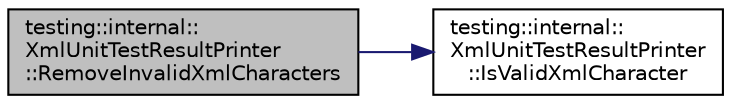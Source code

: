 digraph "testing::internal::XmlUnitTestResultPrinter::RemoveInvalidXmlCharacters"
{
  edge [fontname="Helvetica",fontsize="10",labelfontname="Helvetica",labelfontsize="10"];
  node [fontname="Helvetica",fontsize="10",shape=record];
  rankdir="LR";
  Node239 [label="testing::internal::\lXmlUnitTestResultPrinter\l::RemoveInvalidXmlCharacters",height=0.2,width=0.4,color="black", fillcolor="grey75", style="filled", fontcolor="black"];
  Node239 -> Node240 [color="midnightblue",fontsize="10",style="solid",fontname="Helvetica"];
  Node240 [label="testing::internal::\lXmlUnitTestResultPrinter\l::IsValidXmlCharacter",height=0.2,width=0.4,color="black", fillcolor="white", style="filled",URL="$d3/dc6/classtesting_1_1internal_1_1_xml_unit_test_result_printer.html#a2b83a24e3ec8544efa1156f9d6e51873"];
}
